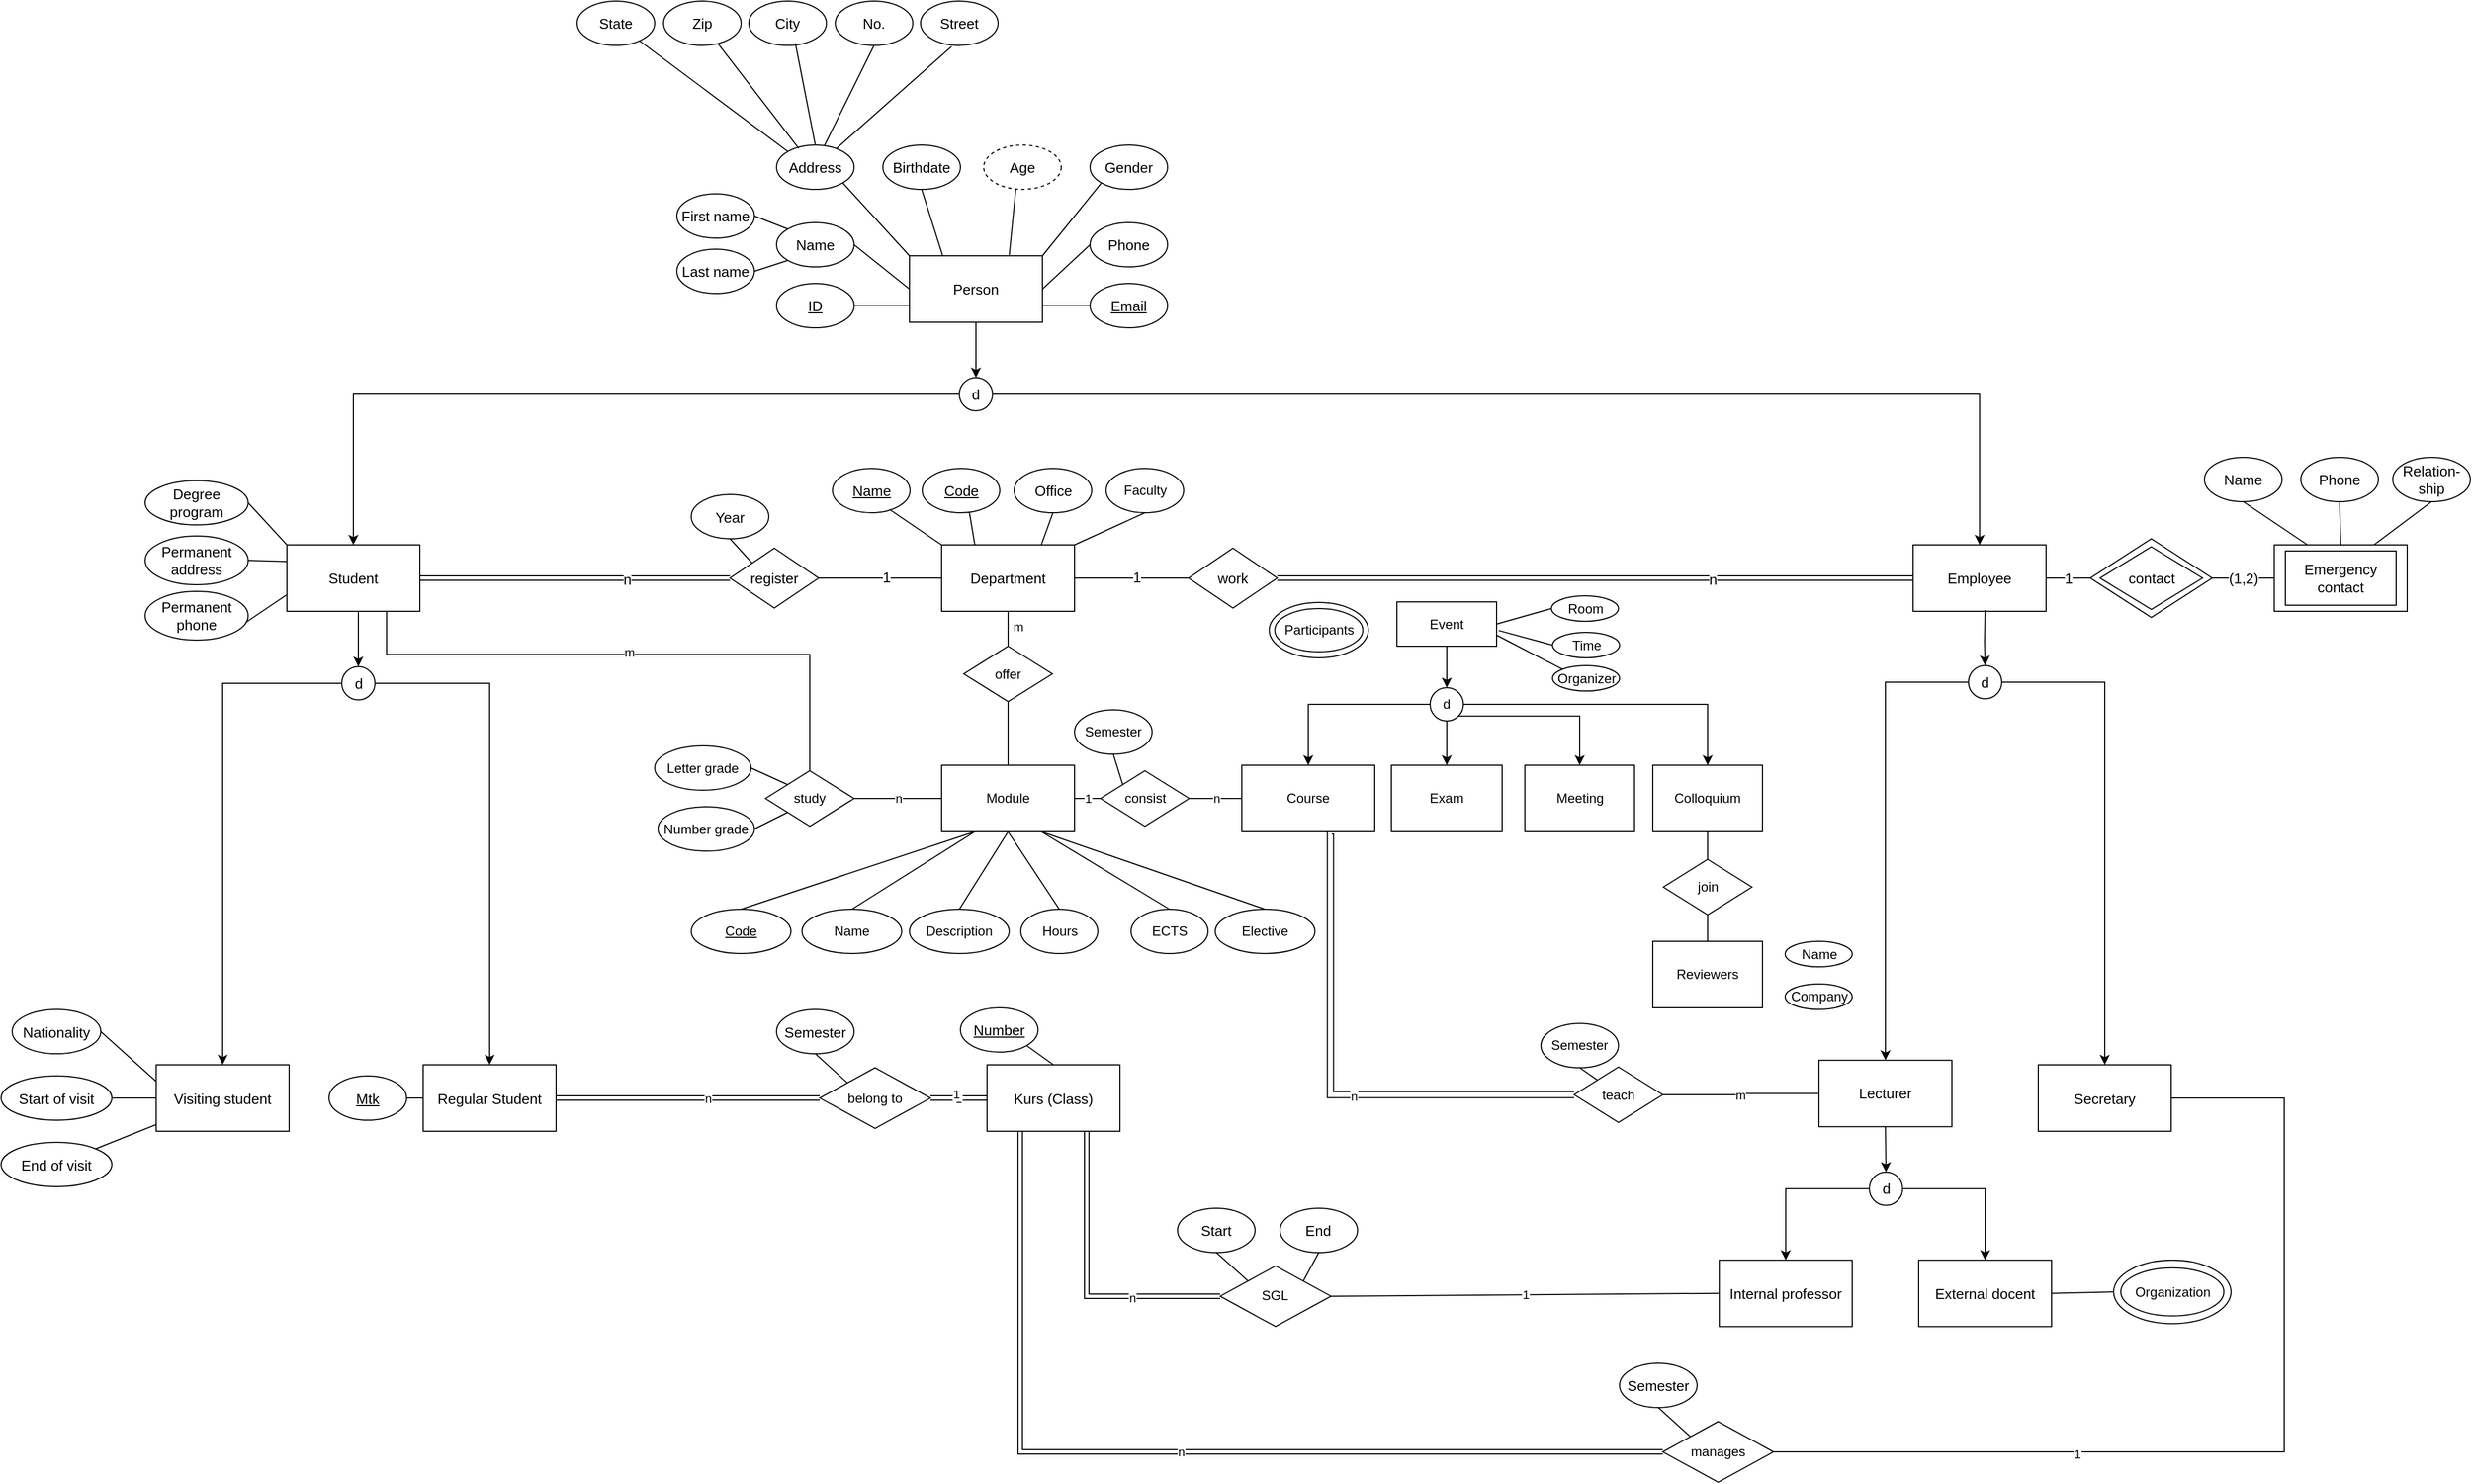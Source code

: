 <mxfile version="24.8.3">
  <diagram id="R2lEEEUBdFMjLlhIrx00" name="Page-1">
    <mxGraphModel dx="2386" dy="1918" grid="1" gridSize="10" guides="1" tooltips="1" connect="1" arrows="1" fold="1" page="1" pageScale="1" pageWidth="850" pageHeight="1100" math="0" shadow="0" extFonts="Permanent Marker^https://fonts.googleapis.com/css?family=Permanent+Marker">
      <root>
        <mxCell id="0" />
        <mxCell id="1" parent="0" />
        <mxCell id="jjBXs-sCvuQNykeA3na--121" value="n" style="edgeStyle=orthogonalEdgeStyle;shape=link;rounded=0;orthogonalLoop=1;jettySize=auto;html=1;exitX=1;exitY=0.5;exitDx=0;exitDy=0;entryX=0;entryY=0.5;entryDx=0;entryDy=0;" edge="1" parent="1" source="E9s0W05PRkl6Z1t8F-qR-1" target="jjBXs-sCvuQNykeA3na--115">
          <mxGeometry x="0.147" relative="1" as="geometry">
            <Array as="points">
              <mxPoint x="130" y="421" />
              <mxPoint x="130" y="421" />
            </Array>
            <mxPoint as="offset" />
          </mxGeometry>
        </mxCell>
        <mxCell id="E9s0W05PRkl6Z1t8F-qR-1" value="Regular Student" style="rounded=0;whiteSpace=wrap;html=1;fontSize=13;" parent="1" vertex="1">
          <mxGeometry x="-189" y="390.5" width="120" height="60" as="geometry" />
        </mxCell>
        <mxCell id="jjBXs-sCvuQNykeA3na--36" style="edgeStyle=none;rounded=0;orthogonalLoop=1;jettySize=auto;html=1;exitX=0.5;exitY=1;exitDx=0;exitDy=0;entryX=0.5;entryY=0;entryDx=0;entryDy=0;fontSize=13;" edge="1" parent="1" source="E9s0W05PRkl6Z1t8F-qR-2" target="jjBXs-sCvuQNykeA3na--35">
          <mxGeometry relative="1" as="geometry" />
        </mxCell>
        <mxCell id="E9s0W05PRkl6Z1t8F-qR-2" value="Person" style="rounded=0;whiteSpace=wrap;html=1;fontSize=13;" parent="1" vertex="1">
          <mxGeometry x="250" y="-340" width="120" height="60" as="geometry" />
        </mxCell>
        <mxCell id="E9s0W05PRkl6Z1t8F-qR-3" value="Name" style="ellipse;whiteSpace=wrap;html=1;fontSize=13;" parent="1" vertex="1">
          <mxGeometry x="130" y="-370" width="70" height="40" as="geometry" />
        </mxCell>
        <mxCell id="E9s0W05PRkl6Z1t8F-qR-4" value="&lt;u&gt;Number&lt;/u&gt;" style="ellipse;whiteSpace=wrap;html=1;fontSize=13;" parent="1" vertex="1">
          <mxGeometry x="296" y="339" width="70" height="40" as="geometry" />
        </mxCell>
        <mxCell id="E9s0W05PRkl6Z1t8F-qR-5" value="&lt;u style=&quot;font-size: 13px;&quot;&gt;Mtk&lt;/u&gt;" style="ellipse;whiteSpace=wrap;html=1;fontSize=13;" parent="1" vertex="1">
          <mxGeometry x="-274" y="400.5" width="70" height="40" as="geometry" />
        </mxCell>
        <mxCell id="E9s0W05PRkl6Z1t8F-qR-6" value="&lt;u style=&quot;font-size: 13px;&quot;&gt;ID&lt;/u&gt;" style="ellipse;whiteSpace=wrap;html=1;fontSize=13;" parent="1" vertex="1">
          <mxGeometry x="130" y="-315" width="70" height="40" as="geometry" />
        </mxCell>
        <mxCell id="E9s0W05PRkl6Z1t8F-qR-7" value="&lt;u style=&quot;font-size: 13px;&quot;&gt;Email&lt;/u&gt;" style="ellipse;whiteSpace=wrap;html=1;fontSize=13;" parent="1" vertex="1">
          <mxGeometry x="413" y="-315" width="70" height="40" as="geometry" />
        </mxCell>
        <mxCell id="E9s0W05PRkl6Z1t8F-qR-8" value="Address" style="ellipse;whiteSpace=wrap;html=1;fontSize=13;" parent="1" vertex="1">
          <mxGeometry x="130" y="-440" width="70" height="40" as="geometry" />
        </mxCell>
        <mxCell id="E9s0W05PRkl6Z1t8F-qR-9" value="Phone" style="ellipse;whiteSpace=wrap;html=1;fontSize=13;" parent="1" vertex="1">
          <mxGeometry x="413" y="-370" width="70" height="40" as="geometry" />
        </mxCell>
        <mxCell id="E9s0W05PRkl6Z1t8F-qR-10" value="Permanent address" style="ellipse;whiteSpace=wrap;html=1;fontSize=13;flipV=1;" parent="1" vertex="1">
          <mxGeometry x="-440" y="-87" width="93" height="44" as="geometry" />
        </mxCell>
        <mxCell id="E9s0W05PRkl6Z1t8F-qR-11" value="Permanent phone" style="ellipse;whiteSpace=wrap;html=1;fontSize=13;flipV=1;" parent="1" vertex="1">
          <mxGeometry x="-440" y="-37" width="93" height="44" as="geometry" />
        </mxCell>
        <mxCell id="E9s0W05PRkl6Z1t8F-qR-12" value="First name" style="ellipse;whiteSpace=wrap;html=1;fontSize=13;" parent="1" vertex="1">
          <mxGeometry x="40" y="-396" width="70" height="40" as="geometry" />
        </mxCell>
        <mxCell id="E9s0W05PRkl6Z1t8F-qR-13" value="Last name" style="ellipse;whiteSpace=wrap;html=1;fontSize=13;" parent="1" vertex="1">
          <mxGeometry x="40" y="-346" width="70" height="40" as="geometry" />
        </mxCell>
        <mxCell id="E9s0W05PRkl6Z1t8F-qR-16" value="Birthdate" style="ellipse;whiteSpace=wrap;html=1;fontSize=13;" parent="1" vertex="1">
          <mxGeometry x="226" y="-440" width="70" height="40" as="geometry" />
        </mxCell>
        <mxCell id="E9s0W05PRkl6Z1t8F-qR-17" value="Age" style="ellipse;whiteSpace=wrap;html=1;dashed=1;fontSize=13;" parent="1" vertex="1">
          <mxGeometry x="317" y="-440" width="70" height="40" as="geometry" />
        </mxCell>
        <mxCell id="E9s0W05PRkl6Z1t8F-qR-18" value="" style="endArrow=none;html=1;rounded=0;entryX=0.5;entryY=1;entryDx=0;entryDy=0;exitX=0.25;exitY=0;exitDx=0;exitDy=0;fontSize=13;" parent="1" source="E9s0W05PRkl6Z1t8F-qR-2" target="E9s0W05PRkl6Z1t8F-qR-16" edge="1">
          <mxGeometry width="50" height="50" relative="1" as="geometry">
            <mxPoint x="120" y="-310" as="sourcePoint" />
            <mxPoint x="160" y="-326" as="targetPoint" />
          </mxGeometry>
        </mxCell>
        <mxCell id="E9s0W05PRkl6Z1t8F-qR-19" value="" style="endArrow=none;html=1;rounded=0;entryX=0.414;entryY=1;entryDx=0;entryDy=0;exitX=0.75;exitY=0;exitDx=0;exitDy=0;entryPerimeter=0;fontSize=13;" parent="1" source="E9s0W05PRkl6Z1t8F-qR-2" target="E9s0W05PRkl6Z1t8F-qR-17" edge="1">
          <mxGeometry width="50" height="50" relative="1" as="geometry">
            <mxPoint x="130" y="-300" as="sourcePoint" />
            <mxPoint x="170" y="-316" as="targetPoint" />
          </mxGeometry>
        </mxCell>
        <mxCell id="E9s0W05PRkl6Z1t8F-qR-20" value="Gender" style="ellipse;whiteSpace=wrap;html=1;fontSize=13;" parent="1" vertex="1">
          <mxGeometry x="413" y="-440" width="70" height="40" as="geometry" />
        </mxCell>
        <mxCell id="E9s0W05PRkl6Z1t8F-qR-21" value="Year" style="ellipse;whiteSpace=wrap;html=1;fontSize=13;" parent="1" vertex="1">
          <mxGeometry x="53" y="-124.5" width="70" height="40" as="geometry" />
        </mxCell>
        <mxCell id="jjBXs-sCvuQNykeA3na--123" value="" style="edgeStyle=orthogonalEdgeStyle;shape=link;rounded=0;orthogonalLoop=1;jettySize=auto;html=1;" edge="1" parent="1" source="E9s0W05PRkl6Z1t8F-qR-22" target="jjBXs-sCvuQNykeA3na--115">
          <mxGeometry relative="1" as="geometry" />
        </mxCell>
        <mxCell id="jjBXs-sCvuQNykeA3na--145" style="edgeStyle=orthogonalEdgeStyle;shape=link;rounded=0;orthogonalLoop=1;jettySize=auto;html=1;exitX=0.75;exitY=1;exitDx=0;exitDy=0;entryX=0;entryY=0.5;entryDx=0;entryDy=0;" edge="1" parent="1" source="E9s0W05PRkl6Z1t8F-qR-22" target="jjBXs-sCvuQNykeA3na--144">
          <mxGeometry relative="1" as="geometry" />
        </mxCell>
        <mxCell id="jjBXs-sCvuQNykeA3na--149" value="n" style="edgeLabel;html=1;align=center;verticalAlign=middle;resizable=0;points=[];" vertex="1" connectable="0" parent="jjBXs-sCvuQNykeA3na--145">
          <mxGeometry x="0.411" y="-1" relative="1" as="geometry">
            <mxPoint as="offset" />
          </mxGeometry>
        </mxCell>
        <mxCell id="jjBXs-sCvuQNykeA3na--189" value="n" style="edgeStyle=orthogonalEdgeStyle;shape=link;rounded=0;orthogonalLoop=1;jettySize=auto;html=1;exitX=0.25;exitY=1;exitDx=0;exitDy=0;entryX=0;entryY=0.5;entryDx=0;entryDy=0;" edge="1" parent="1" source="E9s0W05PRkl6Z1t8F-qR-22" target="jjBXs-sCvuQNykeA3na--135">
          <mxGeometry relative="1" as="geometry">
            <Array as="points">
              <mxPoint x="350" y="740" />
            </Array>
          </mxGeometry>
        </mxCell>
        <mxCell id="E9s0W05PRkl6Z1t8F-qR-22" value="Kurs (Class)" style="rounded=0;whiteSpace=wrap;html=1;fontSize=13;" parent="1" vertex="1">
          <mxGeometry x="320" y="390.51" width="120" height="60" as="geometry" />
        </mxCell>
        <mxCell id="jjBXs-sCvuQNykeA3na--1" value="Department" style="rounded=0;whiteSpace=wrap;html=1;fontSize=13;" vertex="1" parent="1">
          <mxGeometry x="279" y="-79" width="120" height="60" as="geometry" />
        </mxCell>
        <mxCell id="jjBXs-sCvuQNykeA3na--4" value="" style="endArrow=none;html=1;rounded=0;entryX=1;entryY=1;entryDx=0;entryDy=0;exitX=0.5;exitY=0;exitDx=0;exitDy=0;fontSize=13;" edge="1" parent="1" source="E9s0W05PRkl6Z1t8F-qR-22" target="E9s0W05PRkl6Z1t8F-qR-4">
          <mxGeometry width="50" height="50" relative="1" as="geometry">
            <mxPoint x="-187" y="740" as="sourcePoint" />
            <mxPoint x="-137" y="690" as="targetPoint" />
          </mxGeometry>
        </mxCell>
        <mxCell id="jjBXs-sCvuQNykeA3na--188" style="edgeStyle=orthogonalEdgeStyle;rounded=0;orthogonalLoop=1;jettySize=auto;html=1;exitX=1;exitY=0.5;exitDx=0;exitDy=0;entryX=1;entryY=0.5;entryDx=0;entryDy=0;endArrow=none;endFill=0;" edge="1" parent="1" source="jjBXs-sCvuQNykeA3na--5" target="jjBXs-sCvuQNykeA3na--135">
          <mxGeometry relative="1" as="geometry">
            <Array as="points">
              <mxPoint x="1491" y="421" />
              <mxPoint x="1491" y="740" />
            </Array>
          </mxGeometry>
        </mxCell>
        <mxCell id="jjBXs-sCvuQNykeA3na--190" value="1" style="edgeLabel;html=1;align=center;verticalAlign=middle;resizable=0;points=[];" vertex="1" connectable="0" parent="jjBXs-sCvuQNykeA3na--188">
          <mxGeometry x="0.379" y="2" relative="1" as="geometry">
            <mxPoint as="offset" />
          </mxGeometry>
        </mxCell>
        <mxCell id="jjBXs-sCvuQNykeA3na--5" value="Secretary" style="rounded=0;whiteSpace=wrap;html=1;fontSize=13;" vertex="1" parent="1">
          <mxGeometry x="1269" y="390.51" width="120" height="60" as="geometry" />
        </mxCell>
        <mxCell id="jjBXs-sCvuQNykeA3na--11" value="" style="endArrow=none;html=1;rounded=0;exitX=1;exitY=1;exitDx=0;exitDy=0;fontSize=13;" edge="1" parent="1" source="E9s0W05PRkl6Z1t8F-qR-8">
          <mxGeometry width="50" height="50" relative="1" as="geometry">
            <mxPoint x="240" y="-370" as="sourcePoint" />
            <mxPoint x="250" y="-340" as="targetPoint" />
          </mxGeometry>
        </mxCell>
        <mxCell id="jjBXs-sCvuQNykeA3na--13" value="" style="endArrow=none;html=1;rounded=0;exitX=1;exitY=0.5;exitDx=0;exitDy=0;entryX=0;entryY=0.5;entryDx=0;entryDy=0;fontSize=13;" edge="1" parent="1" source="E9s0W05PRkl6Z1t8F-qR-5" target="E9s0W05PRkl6Z1t8F-qR-1">
          <mxGeometry width="50" height="50" relative="1" as="geometry">
            <mxPoint x="-346" y="400" as="sourcePoint" />
            <mxPoint x="-296" y="350" as="targetPoint" />
          </mxGeometry>
        </mxCell>
        <mxCell id="jjBXs-sCvuQNykeA3na--14" value="" style="endArrow=none;html=1;rounded=0;exitX=1;exitY=0.5;exitDx=0;exitDy=0;entryX=0;entryY=0.25;entryDx=0;entryDy=0;fontSize=13;" edge="1" parent="1" source="E9s0W05PRkl6Z1t8F-qR-10" target="jjBXs-sCvuQNykeA3na--43">
          <mxGeometry width="50" height="50" relative="1" as="geometry">
            <mxPoint x="-514" y="-116.5" as="sourcePoint" />
            <mxPoint x="-287" y="-76.5" as="targetPoint" />
          </mxGeometry>
        </mxCell>
        <mxCell id="jjBXs-sCvuQNykeA3na--16" value="Street" style="ellipse;whiteSpace=wrap;html=1;fontSize=13;" vertex="1" parent="1">
          <mxGeometry x="260" y="-570" width="70" height="40" as="geometry" />
        </mxCell>
        <mxCell id="jjBXs-sCvuQNykeA3na--17" value="No." style="ellipse;whiteSpace=wrap;html=1;fontSize=13;" vertex="1" parent="1">
          <mxGeometry x="183" y="-570" width="70" height="40" as="geometry" />
        </mxCell>
        <mxCell id="jjBXs-sCvuQNykeA3na--18" value="City" style="ellipse;whiteSpace=wrap;html=1;fontSize=13;" vertex="1" parent="1">
          <mxGeometry x="105" y="-570" width="70" height="40" as="geometry" />
        </mxCell>
        <mxCell id="jjBXs-sCvuQNykeA3na--19" value="Zip" style="ellipse;whiteSpace=wrap;html=1;fontSize=13;" vertex="1" parent="1">
          <mxGeometry x="28" y="-570" width="70" height="40" as="geometry" />
        </mxCell>
        <mxCell id="jjBXs-sCvuQNykeA3na--20" value="State" style="ellipse;whiteSpace=wrap;html=1;fontSize=13;" vertex="1" parent="1">
          <mxGeometry x="-50" y="-570" width="70" height="40" as="geometry" />
        </mxCell>
        <mxCell id="jjBXs-sCvuQNykeA3na--21" value="" style="endArrow=none;html=1;rounded=0;entryX=0.4;entryY=1.025;entryDx=0;entryDy=0;entryPerimeter=0;fontSize=13;" edge="1" parent="1" source="E9s0W05PRkl6Z1t8F-qR-8" target="jjBXs-sCvuQNykeA3na--16">
          <mxGeometry width="50" height="50" relative="1" as="geometry">
            <mxPoint x="250" y="-30" as="sourcePoint" />
            <mxPoint x="300" y="-80" as="targetPoint" />
          </mxGeometry>
        </mxCell>
        <mxCell id="jjBXs-sCvuQNykeA3na--22" value="" style="endArrow=none;html=1;rounded=0;entryX=0.5;entryY=1;entryDx=0;entryDy=0;exitX=0.614;exitY=0.025;exitDx=0;exitDy=0;exitPerimeter=0;fontSize=13;" edge="1" parent="1" source="E9s0W05PRkl6Z1t8F-qR-8" target="jjBXs-sCvuQNykeA3na--17">
          <mxGeometry width="50" height="50" relative="1" as="geometry">
            <mxPoint x="150" y="-240" as="sourcePoint" />
            <mxPoint x="120" y="-240" as="targetPoint" />
          </mxGeometry>
        </mxCell>
        <mxCell id="jjBXs-sCvuQNykeA3na--23" value="" style="endArrow=none;html=1;rounded=0;exitX=0.6;exitY=0.95;exitDx=0;exitDy=0;entryX=0.5;entryY=0;entryDx=0;entryDy=0;exitPerimeter=0;fontSize=13;" edge="1" parent="1" source="jjBXs-sCvuQNykeA3na--18" target="E9s0W05PRkl6Z1t8F-qR-8">
          <mxGeometry width="50" height="50" relative="1" as="geometry">
            <mxPoint x="250" y="-30" as="sourcePoint" />
            <mxPoint x="300" y="-80" as="targetPoint" />
          </mxGeometry>
        </mxCell>
        <mxCell id="jjBXs-sCvuQNykeA3na--24" value="" style="endArrow=none;html=1;rounded=0;entryX=0.286;entryY=0.075;entryDx=0;entryDy=0;entryPerimeter=0;fontSize=13;" edge="1" parent="1" source="jjBXs-sCvuQNykeA3na--19" target="E9s0W05PRkl6Z1t8F-qR-8">
          <mxGeometry width="50" height="50" relative="1" as="geometry">
            <mxPoint x="250" y="-30" as="sourcePoint" />
            <mxPoint x="300" y="-80" as="targetPoint" />
          </mxGeometry>
        </mxCell>
        <mxCell id="jjBXs-sCvuQNykeA3na--25" value="" style="endArrow=none;html=1;rounded=0;entryX=0;entryY=0;entryDx=0;entryDy=0;fontSize=13;" edge="1" parent="1" source="jjBXs-sCvuQNykeA3na--20" target="E9s0W05PRkl6Z1t8F-qR-8">
          <mxGeometry width="50" height="50" relative="1" as="geometry">
            <mxPoint x="250" y="-30" as="sourcePoint" />
            <mxPoint x="300" y="-80" as="targetPoint" />
          </mxGeometry>
        </mxCell>
        <mxCell id="jjBXs-sCvuQNykeA3na--27" value="" style="endArrow=none;html=1;rounded=0;entryX=0;entryY=1;entryDx=0;entryDy=0;exitX=1;exitY=0;exitDx=0;exitDy=0;fontSize=13;" edge="1" parent="1" source="E9s0W05PRkl6Z1t8F-qR-2" target="E9s0W05PRkl6Z1t8F-qR-20">
          <mxGeometry width="50" height="50" relative="1" as="geometry">
            <mxPoint x="250" y="-230" as="sourcePoint" />
            <mxPoint x="300" y="-280" as="targetPoint" />
          </mxGeometry>
        </mxCell>
        <mxCell id="jjBXs-sCvuQNykeA3na--30" value="Visiting student" style="rounded=0;whiteSpace=wrap;html=1;fontSize=13;" vertex="1" parent="1">
          <mxGeometry x="-430" y="390.5" width="120" height="60" as="geometry" />
        </mxCell>
        <mxCell id="jjBXs-sCvuQNykeA3na--31" value="Nationality" style="ellipse;whiteSpace=wrap;html=1;fontSize=13;flipV=1;" vertex="1" parent="1">
          <mxGeometry x="-560" y="340.5" width="80" height="40" as="geometry" />
        </mxCell>
        <mxCell id="jjBXs-sCvuQNykeA3na--32" value="Start of visit" style="ellipse;whiteSpace=wrap;html=1;fontSize=13;flipV=1;" vertex="1" parent="1">
          <mxGeometry x="-570" y="400.5" width="100" height="40" as="geometry" />
        </mxCell>
        <mxCell id="jjBXs-sCvuQNykeA3na--33" value="End of visit" style="ellipse;whiteSpace=wrap;html=1;fontSize=13;flipV=1;" vertex="1" parent="1">
          <mxGeometry x="-570" y="460.5" width="100" height="40" as="geometry" />
        </mxCell>
        <mxCell id="jjBXs-sCvuQNykeA3na--34" style="edgeStyle=none;rounded=0;orthogonalLoop=1;jettySize=auto;html=1;exitX=1;exitY=0;exitDx=0;exitDy=0;fontSize=13;" edge="1" parent="1">
          <mxGeometry relative="1" as="geometry">
            <mxPoint x="472.749" y="-394.142" as="sourcePoint" />
            <mxPoint x="472.492" y="-394.287" as="targetPoint" />
          </mxGeometry>
        </mxCell>
        <mxCell id="jjBXs-sCvuQNykeA3na--52" style="edgeStyle=orthogonalEdgeStyle;rounded=0;orthogonalLoop=1;jettySize=auto;html=1;exitX=0;exitY=0.5;exitDx=0;exitDy=0;entryX=0.5;entryY=0;entryDx=0;entryDy=0;fontSize=13;" edge="1" parent="1" source="jjBXs-sCvuQNykeA3na--35" target="jjBXs-sCvuQNykeA3na--43">
          <mxGeometry relative="1" as="geometry" />
        </mxCell>
        <mxCell id="jjBXs-sCvuQNykeA3na--53" style="edgeStyle=orthogonalEdgeStyle;rounded=0;orthogonalLoop=1;jettySize=auto;html=1;exitX=1;exitY=0.5;exitDx=0;exitDy=0;entryX=0.5;entryY=0;entryDx=0;entryDy=0;fontSize=13;" edge="1" parent="1" source="jjBXs-sCvuQNykeA3na--35" target="jjBXs-sCvuQNykeA3na--44">
          <mxGeometry relative="1" as="geometry" />
        </mxCell>
        <mxCell id="jjBXs-sCvuQNykeA3na--35" value="d" style="ellipse;whiteSpace=wrap;html=1;aspect=fixed;fontSize=13;" vertex="1" parent="1">
          <mxGeometry x="295" y="-230" width="30" height="30" as="geometry" />
        </mxCell>
        <mxCell id="jjBXs-sCvuQNykeA3na--38" value="" style="endArrow=none;html=1;rounded=0;entryX=1;entryY=0.5;entryDx=0;entryDy=0;exitX=0;exitY=0.25;exitDx=0;exitDy=0;fontSize=13;" edge="1" parent="1" source="jjBXs-sCvuQNykeA3na--30" target="jjBXs-sCvuQNykeA3na--31">
          <mxGeometry width="50" height="50" relative="1" as="geometry">
            <mxPoint x="-420" y="410" as="sourcePoint" />
            <mxPoint x="-50" y="520" as="targetPoint" />
          </mxGeometry>
        </mxCell>
        <mxCell id="jjBXs-sCvuQNykeA3na--40" value="" style="endArrow=none;html=1;rounded=0;fontSize=13;" edge="1" parent="1" source="jjBXs-sCvuQNykeA3na--33" target="jjBXs-sCvuQNykeA3na--30">
          <mxGeometry width="50" height="50" relative="1" as="geometry">
            <mxPoint x="-100" y="570" as="sourcePoint" />
            <mxPoint x="-50" y="520" as="targetPoint" />
          </mxGeometry>
        </mxCell>
        <mxCell id="jjBXs-sCvuQNykeA3na--41" value="Lecturer" style="rounded=0;whiteSpace=wrap;html=1;fontSize=13;" vertex="1" parent="1">
          <mxGeometry x="1071" y="386.38" width="120" height="60" as="geometry" />
        </mxCell>
        <mxCell id="jjBXs-sCvuQNykeA3na--43" value="Student" style="rounded=0;whiteSpace=wrap;html=1;fontSize=13;" vertex="1" parent="1">
          <mxGeometry x="-312" y="-79" width="120" height="60" as="geometry" />
        </mxCell>
        <mxCell id="jjBXs-sCvuQNykeA3na--44" value="Employee" style="rounded=0;whiteSpace=wrap;html=1;fontSize=13;" vertex="1" parent="1">
          <mxGeometry x="1156" y="-79" width="120" height="60" as="geometry" />
        </mxCell>
        <mxCell id="jjBXs-sCvuQNykeA3na--49" value="" style="endArrow=none;html=1;rounded=0;entryX=0;entryY=0;entryDx=0;entryDy=0;exitX=1;exitY=0.5;exitDx=0;exitDy=0;fontSize=13;" edge="1" parent="1" source="E9s0W05PRkl6Z1t8F-qR-12" target="E9s0W05PRkl6Z1t8F-qR-3">
          <mxGeometry width="50" height="50" relative="1" as="geometry">
            <mxPoint x="230" y="-130" as="sourcePoint" />
            <mxPoint x="280" y="-180" as="targetPoint" />
          </mxGeometry>
        </mxCell>
        <mxCell id="jjBXs-sCvuQNykeA3na--50" value="" style="endArrow=none;html=1;rounded=0;entryX=0;entryY=1;entryDx=0;entryDy=0;exitX=1;exitY=0.5;exitDx=0;exitDy=0;fontSize=13;" edge="1" parent="1" source="E9s0W05PRkl6Z1t8F-qR-13" target="E9s0W05PRkl6Z1t8F-qR-3">
          <mxGeometry width="50" height="50" relative="1" as="geometry">
            <mxPoint x="230" y="-130" as="sourcePoint" />
            <mxPoint x="280" y="-180" as="targetPoint" />
          </mxGeometry>
        </mxCell>
        <mxCell id="jjBXs-sCvuQNykeA3na--51" value="" style="endArrow=none;html=1;rounded=0;entryX=0;entryY=0.75;entryDx=0;entryDy=0;exitX=1;exitY=0.5;exitDx=0;exitDy=0;fontSize=13;" edge="1" parent="1" source="E9s0W05PRkl6Z1t8F-qR-6" target="E9s0W05PRkl6Z1t8F-qR-2">
          <mxGeometry width="50" height="50" relative="1" as="geometry">
            <mxPoint x="230" y="-130" as="sourcePoint" />
            <mxPoint x="280" y="-180" as="targetPoint" />
          </mxGeometry>
        </mxCell>
        <mxCell id="jjBXs-sCvuQNykeA3na--56" value="" style="group;fontSize=13;" vertex="1" connectable="0" parent="1">
          <mxGeometry x="1482" y="-79" width="120" height="60" as="geometry" />
        </mxCell>
        <mxCell id="jjBXs-sCvuQNykeA3na--55" value="" style="rounded=0;whiteSpace=wrap;html=1;fontSize=13;" vertex="1" parent="jjBXs-sCvuQNykeA3na--56">
          <mxGeometry width="120" height="60" as="geometry" />
        </mxCell>
        <mxCell id="jjBXs-sCvuQNykeA3na--54" value="Emergency contact" style="rounded=0;whiteSpace=wrap;html=1;shadow=0;perimeterSpacing=15;strokeWidth=1;fontSize=13;" vertex="1" parent="jjBXs-sCvuQNykeA3na--56">
          <mxGeometry x="10" y="5.5" width="100" height="49" as="geometry" />
        </mxCell>
        <mxCell id="jjBXs-sCvuQNykeA3na--60" value="" style="group;fontSize=13;" vertex="1" connectable="0" parent="1">
          <mxGeometry x="1316" y="-84.5" width="110" height="71" as="geometry" />
        </mxCell>
        <mxCell id="jjBXs-sCvuQNykeA3na--57" value="" style="rhombus;whiteSpace=wrap;html=1;fontSize=13;" vertex="1" parent="jjBXs-sCvuQNykeA3na--60">
          <mxGeometry width="110" height="71" as="geometry" />
        </mxCell>
        <mxCell id="jjBXs-sCvuQNykeA3na--58" value="contact" style="rhombus;whiteSpace=wrap;html=1;fontSize=13;" vertex="1" parent="jjBXs-sCvuQNykeA3na--60">
          <mxGeometry x="8.75" y="7.25" width="92.5" height="56.5" as="geometry" />
        </mxCell>
        <mxCell id="jjBXs-sCvuQNykeA3na--61" value="1" style="endArrow=none;html=1;rounded=0;entryX=1;entryY=0.5;entryDx=0;entryDy=0;exitX=0;exitY=0.5;exitDx=0;exitDy=0;fontSize=13;" edge="1" parent="1" source="jjBXs-sCvuQNykeA3na--57" target="jjBXs-sCvuQNykeA3na--44">
          <mxGeometry width="50" height="50" relative="1" as="geometry">
            <mxPoint x="986" y="202" as="sourcePoint" />
            <mxPoint x="1036" y="152" as="targetPoint" />
            <Array as="points" />
          </mxGeometry>
        </mxCell>
        <mxCell id="jjBXs-sCvuQNykeA3na--63" value="(1,2)" style="endArrow=none;html=1;rounded=0;entryX=0;entryY=0.5;entryDx=0;entryDy=0;fontSize=13;exitX=1;exitY=0.5;exitDx=0;exitDy=0;" edge="1" parent="1" source="jjBXs-sCvuQNykeA3na--57" target="jjBXs-sCvuQNykeA3na--55">
          <mxGeometry width="50" height="50" relative="1" as="geometry">
            <mxPoint x="1446" y="-48" as="sourcePoint" />
            <mxPoint x="1052" y="152" as="targetPoint" />
            <Array as="points" />
            <mxPoint as="offset" />
          </mxGeometry>
        </mxCell>
        <mxCell id="jjBXs-sCvuQNykeA3na--64" value="" style="endArrow=none;html=1;rounded=0;entryX=0;entryY=0.5;entryDx=0;entryDy=0;exitX=1;exitY=0.75;exitDx=0;exitDy=0;fontSize=13;" edge="1" parent="1" source="E9s0W05PRkl6Z1t8F-qR-2" target="E9s0W05PRkl6Z1t8F-qR-7">
          <mxGeometry width="50" height="50" relative="1" as="geometry">
            <mxPoint x="340" y="-60" as="sourcePoint" />
            <mxPoint x="390" y="-110" as="targetPoint" />
          </mxGeometry>
        </mxCell>
        <mxCell id="jjBXs-sCvuQNykeA3na--66" value="" style="endArrow=none;html=1;rounded=0;entryX=0;entryY=0.5;entryDx=0;entryDy=0;exitX=1;exitY=0.5;exitDx=0;exitDy=0;fontSize=13;" edge="1" parent="1" source="E9s0W05PRkl6Z1t8F-qR-2" target="E9s0W05PRkl6Z1t8F-qR-9">
          <mxGeometry width="50" height="50" relative="1" as="geometry">
            <mxPoint x="340" y="-60" as="sourcePoint" />
            <mxPoint x="390" y="-110" as="targetPoint" />
          </mxGeometry>
        </mxCell>
        <mxCell id="jjBXs-sCvuQNykeA3na--67" value="" style="endArrow=none;html=1;rounded=0;entryX=1;entryY=0.5;entryDx=0;entryDy=0;exitX=0;exitY=0.5;exitDx=0;exitDy=0;fontSize=13;" edge="1" parent="1" source="E9s0W05PRkl6Z1t8F-qR-2" target="E9s0W05PRkl6Z1t8F-qR-3">
          <mxGeometry width="50" height="50" relative="1" as="geometry">
            <mxPoint x="340" y="-60" as="sourcePoint" />
            <mxPoint x="390" y="-110" as="targetPoint" />
          </mxGeometry>
        </mxCell>
        <mxCell id="jjBXs-sCvuQNykeA3na--68" value="Name" style="ellipse;whiteSpace=wrap;html=1;fontSize=13;" vertex="1" parent="1">
          <mxGeometry x="1419" y="-158" width="70" height="40" as="geometry" />
        </mxCell>
        <mxCell id="jjBXs-sCvuQNykeA3na--69" value="Phone" style="ellipse;whiteSpace=wrap;html=1;fontSize=13;" vertex="1" parent="1">
          <mxGeometry x="1506" y="-158" width="70" height="40" as="geometry" />
        </mxCell>
        <mxCell id="jjBXs-sCvuQNykeA3na--70" value="Relation-ship" style="ellipse;whiteSpace=wrap;html=1;fontSize=13;" vertex="1" parent="1">
          <mxGeometry x="1589" y="-158" width="70" height="40" as="geometry" />
        </mxCell>
        <mxCell id="jjBXs-sCvuQNykeA3na--71" value="" style="endArrow=none;html=1;rounded=0;entryX=0.5;entryY=1;entryDx=0;entryDy=0;exitX=0.25;exitY=0;exitDx=0;exitDy=0;fontSize=13;" edge="1" parent="1" source="jjBXs-sCvuQNykeA3na--55" target="jjBXs-sCvuQNykeA3na--68">
          <mxGeometry width="50" height="50" relative="1" as="geometry">
            <mxPoint x="1142" y="52" as="sourcePoint" />
            <mxPoint x="1192" y="2" as="targetPoint" />
          </mxGeometry>
        </mxCell>
        <mxCell id="jjBXs-sCvuQNykeA3na--72" value="" style="endArrow=none;html=1;rounded=0;entryX=0.5;entryY=1;entryDx=0;entryDy=0;exitX=0.5;exitY=0;exitDx=0;exitDy=0;fontSize=13;" edge="1" parent="1" source="jjBXs-sCvuQNykeA3na--55" target="jjBXs-sCvuQNykeA3na--69">
          <mxGeometry width="50" height="50" relative="1" as="geometry">
            <mxPoint x="1142" y="52" as="sourcePoint" />
            <mxPoint x="1192" y="2" as="targetPoint" />
          </mxGeometry>
        </mxCell>
        <mxCell id="jjBXs-sCvuQNykeA3na--73" value="" style="endArrow=none;html=1;rounded=0;entryX=0.5;entryY=1;entryDx=0;entryDy=0;exitX=0.75;exitY=0;exitDx=0;exitDy=0;fontSize=13;" edge="1" parent="1" source="jjBXs-sCvuQNykeA3na--55" target="jjBXs-sCvuQNykeA3na--70">
          <mxGeometry width="50" height="50" relative="1" as="geometry">
            <mxPoint x="1142" y="52" as="sourcePoint" />
            <mxPoint x="1192" y="2" as="targetPoint" />
          </mxGeometry>
        </mxCell>
        <mxCell id="jjBXs-sCvuQNykeA3na--74" style="edgeStyle=none;rounded=0;orthogonalLoop=1;jettySize=auto;html=1;exitX=0.5;exitY=1;exitDx=0;exitDy=0;entryX=0.5;entryY=0;entryDx=0;entryDy=0;fontSize=13;" edge="1" parent="1" target="jjBXs-sCvuQNykeA3na--77">
          <mxGeometry relative="1" as="geometry">
            <mxPoint x="-247.5" y="-19" as="sourcePoint" />
          </mxGeometry>
        </mxCell>
        <mxCell id="jjBXs-sCvuQNykeA3na--75" style="edgeStyle=orthogonalEdgeStyle;rounded=0;orthogonalLoop=1;jettySize=auto;html=1;exitX=0;exitY=0.5;exitDx=0;exitDy=0;entryX=0.5;entryY=0;entryDx=0;entryDy=0;fontSize=13;" edge="1" parent="1" source="jjBXs-sCvuQNykeA3na--77" target="jjBXs-sCvuQNykeA3na--30">
          <mxGeometry relative="1" as="geometry">
            <mxPoint x="-507.5" y="388" as="targetPoint" />
          </mxGeometry>
        </mxCell>
        <mxCell id="jjBXs-sCvuQNykeA3na--78" style="edgeStyle=orthogonalEdgeStyle;rounded=0;orthogonalLoop=1;jettySize=auto;html=1;exitX=1;exitY=0.5;exitDx=0;exitDy=0;entryX=0.5;entryY=0;entryDx=0;entryDy=0;fontSize=13;" edge="1" parent="1" source="jjBXs-sCvuQNykeA3na--77" target="E9s0W05PRkl6Z1t8F-qR-1">
          <mxGeometry relative="1" as="geometry" />
        </mxCell>
        <mxCell id="jjBXs-sCvuQNykeA3na--77" value="d" style="ellipse;whiteSpace=wrap;html=1;aspect=fixed;fontSize=13;" vertex="1" parent="1">
          <mxGeometry x="-262.5" y="31" width="30" height="30" as="geometry" />
        </mxCell>
        <mxCell id="jjBXs-sCvuQNykeA3na--79" value="Degree program" style="ellipse;whiteSpace=wrap;html=1;fontSize=13;flipV=1;" vertex="1" parent="1">
          <mxGeometry x="-440" y="-137" width="93" height="40" as="geometry" />
        </mxCell>
        <mxCell id="jjBXs-sCvuQNykeA3na--80" value="" style="endArrow=none;html=1;rounded=0;entryX=1;entryY=0.5;entryDx=0;entryDy=0;exitX=0;exitY=0;exitDx=0;exitDy=0;fontSize=13;" edge="1" parent="1" source="jjBXs-sCvuQNykeA3na--43" target="jjBXs-sCvuQNykeA3na--79">
          <mxGeometry width="50" height="50" relative="1" as="geometry">
            <mxPoint x="38" y="-18" as="sourcePoint" />
            <mxPoint x="88" y="-68" as="targetPoint" />
          </mxGeometry>
        </mxCell>
        <mxCell id="jjBXs-sCvuQNykeA3na--81" value="register" style="rhombus;whiteSpace=wrap;html=1;fontSize=13;" vertex="1" parent="1">
          <mxGeometry x="88" y="-76" width="80" height="54" as="geometry" />
        </mxCell>
        <mxCell id="jjBXs-sCvuQNykeA3na--82" value="" style="endArrow=none;html=1;rounded=0;exitX=1;exitY=0.5;exitDx=0;exitDy=0;entryX=0;entryY=0.5;entryDx=0;entryDy=0;fontSize=13;shape=link;" edge="1" parent="1" source="jjBXs-sCvuQNykeA3na--43" target="jjBXs-sCvuQNykeA3na--81">
          <mxGeometry width="50" height="50" relative="1" as="geometry">
            <mxPoint x="210" y="-18" as="sourcePoint" />
            <mxPoint x="-82" y="-49.0" as="targetPoint" />
          </mxGeometry>
        </mxCell>
        <mxCell id="jjBXs-sCvuQNykeA3na--84" value="n" style="edgeLabel;html=1;align=center;verticalAlign=middle;resizable=0;points=[];fontSize=13;" vertex="1" connectable="0" parent="jjBXs-sCvuQNykeA3na--82">
          <mxGeometry x="0.4" y="-1" relative="1" as="geometry">
            <mxPoint x="-9" as="offset" />
          </mxGeometry>
        </mxCell>
        <mxCell id="jjBXs-sCvuQNykeA3na--86" value="" style="endArrow=none;html=1;rounded=0;exitX=0.978;exitY=0.364;exitDx=0;exitDy=0;exitPerimeter=0;entryX=0;entryY=0.75;entryDx=0;entryDy=0;" edge="1" parent="1" source="E9s0W05PRkl6Z1t8F-qR-11" target="jjBXs-sCvuQNykeA3na--43">
          <mxGeometry width="50" height="50" relative="1" as="geometry">
            <mxPoint y="-178" as="sourcePoint" />
            <mxPoint x="50" y="-228" as="targetPoint" />
          </mxGeometry>
        </mxCell>
        <mxCell id="jjBXs-sCvuQNykeA3na--87" value="" style="endArrow=none;html=1;rounded=0;exitX=0.5;exitY=1;exitDx=0;exitDy=0;entryX=0;entryY=0;entryDx=0;entryDy=0;" edge="1" parent="1" source="E9s0W05PRkl6Z1t8F-qR-21" target="jjBXs-sCvuQNykeA3na--81">
          <mxGeometry relative="1" as="geometry">
            <mxPoint x="130" y="102" as="sourcePoint" />
            <mxPoint x="290" y="102" as="targetPoint" />
          </mxGeometry>
        </mxCell>
        <mxCell id="jjBXs-sCvuQNykeA3na--88" value="work" style="rhombus;whiteSpace=wrap;html=1;fontSize=13;" vertex="1" parent="1">
          <mxGeometry x="502" y="-76" width="80" height="54" as="geometry" />
        </mxCell>
        <mxCell id="jjBXs-sCvuQNykeA3na--90" value="" style="endArrow=none;html=1;rounded=0;exitX=1;exitY=0.5;exitDx=0;exitDy=0;entryX=0;entryY=0.5;entryDx=0;entryDy=0;fontSize=13;shape=link;" edge="1" parent="1" source="jjBXs-sCvuQNykeA3na--88" target="jjBXs-sCvuQNykeA3na--44">
          <mxGeometry width="50" height="50" relative="1" as="geometry">
            <mxPoint x="-12" y="-39" as="sourcePoint" />
            <mxPoint x="58" y="-39" as="targetPoint" />
          </mxGeometry>
        </mxCell>
        <mxCell id="jjBXs-sCvuQNykeA3na--91" value="n" style="edgeLabel;html=1;align=center;verticalAlign=middle;resizable=0;points=[];fontSize=13;" vertex="1" connectable="0" parent="jjBXs-sCvuQNykeA3na--90">
          <mxGeometry x="0.4" y="-1" relative="1" as="geometry">
            <mxPoint x="-9" as="offset" />
          </mxGeometry>
        </mxCell>
        <mxCell id="jjBXs-sCvuQNykeA3na--92" value="" style="endArrow=none;html=1;rounded=0;exitX=1;exitY=0.5;exitDx=0;exitDy=0;" edge="1" parent="1" source="jjBXs-sCvuQNykeA3na--81" target="jjBXs-sCvuQNykeA3na--1">
          <mxGeometry width="50" height="50" relative="1" as="geometry">
            <mxPoint x="300" y="42" as="sourcePoint" />
            <mxPoint x="350" y="-8" as="targetPoint" />
          </mxGeometry>
        </mxCell>
        <mxCell id="jjBXs-sCvuQNykeA3na--93" value="1" style="edgeLabel;html=1;align=center;verticalAlign=middle;resizable=0;points=[];fontSize=13;" vertex="1" connectable="0" parent="jjBXs-sCvuQNykeA3na--92">
          <mxGeometry x="0.306" y="1" relative="1" as="geometry">
            <mxPoint x="-12" as="offset" />
          </mxGeometry>
        </mxCell>
        <mxCell id="jjBXs-sCvuQNykeA3na--94" value="" style="endArrow=none;html=1;rounded=0;exitX=1;exitY=0.5;exitDx=0;exitDy=0;" edge="1" parent="1" source="jjBXs-sCvuQNykeA3na--1" target="jjBXs-sCvuQNykeA3na--88">
          <mxGeometry width="50" height="50" relative="1" as="geometry">
            <mxPoint x="138" y="-39" as="sourcePoint" />
            <mxPoint x="210" y="-39" as="targetPoint" />
          </mxGeometry>
        </mxCell>
        <mxCell id="jjBXs-sCvuQNykeA3na--95" value="1" style="edgeLabel;html=1;align=center;verticalAlign=middle;resizable=0;points=[];fontSize=13;" vertex="1" connectable="0" parent="jjBXs-sCvuQNykeA3na--94">
          <mxGeometry x="0.306" y="1" relative="1" as="geometry">
            <mxPoint x="-12" as="offset" />
          </mxGeometry>
        </mxCell>
        <mxCell id="jjBXs-sCvuQNykeA3na--99" value="" style="endArrow=none;html=1;rounded=0;entryX=0;entryY=0.5;entryDx=0;entryDy=0;exitX=1;exitY=0.5;exitDx=0;exitDy=0;" edge="1" parent="1" source="jjBXs-sCvuQNykeA3na--32" target="jjBXs-sCvuQNykeA3na--30">
          <mxGeometry width="50" height="50" relative="1" as="geometry">
            <mxPoint x="-520" y="500" as="sourcePoint" />
            <mxPoint x="-470" y="450" as="targetPoint" />
          </mxGeometry>
        </mxCell>
        <mxCell id="jjBXs-sCvuQNykeA3na--100" style="edgeStyle=none;rounded=0;orthogonalLoop=1;jettySize=auto;html=1;exitX=0.5;exitY=1;exitDx=0;exitDy=0;entryX=0.5;entryY=0;entryDx=0;entryDy=0;fontSize=13;" edge="1" parent="1" target="jjBXs-sCvuQNykeA3na--103">
          <mxGeometry relative="1" as="geometry">
            <mxPoint x="1221" y="-20" as="sourcePoint" />
            <Array as="points">
              <mxPoint x="1220.5" y="9" />
            </Array>
          </mxGeometry>
        </mxCell>
        <mxCell id="jjBXs-sCvuQNykeA3na--184" style="edgeStyle=orthogonalEdgeStyle;rounded=0;orthogonalLoop=1;jettySize=auto;html=1;exitX=1;exitY=0.5;exitDx=0;exitDy=0;entryX=0.5;entryY=0;entryDx=0;entryDy=0;" edge="1" parent="1" source="jjBXs-sCvuQNykeA3na--103" target="jjBXs-sCvuQNykeA3na--5">
          <mxGeometry relative="1" as="geometry" />
        </mxCell>
        <mxCell id="jjBXs-sCvuQNykeA3na--185" style="edgeStyle=orthogonalEdgeStyle;rounded=0;orthogonalLoop=1;jettySize=auto;html=1;exitX=0;exitY=0.5;exitDx=0;exitDy=0;entryX=0.5;entryY=0;entryDx=0;entryDy=0;" edge="1" parent="1" source="jjBXs-sCvuQNykeA3na--103" target="jjBXs-sCvuQNykeA3na--41">
          <mxGeometry relative="1" as="geometry" />
        </mxCell>
        <mxCell id="jjBXs-sCvuQNykeA3na--103" value="d" style="ellipse;whiteSpace=wrap;html=1;aspect=fixed;fontSize=13;" vertex="1" parent="1">
          <mxGeometry x="1206" y="30" width="30" height="30" as="geometry" />
        </mxCell>
        <mxCell id="jjBXs-sCvuQNykeA3na--104" value="Internal professor" style="rounded=0;whiteSpace=wrap;html=1;fontSize=13;" vertex="1" parent="1">
          <mxGeometry x="981" y="566.86" width="120" height="60" as="geometry" />
        </mxCell>
        <mxCell id="jjBXs-sCvuQNykeA3na--105" value="&lt;u&gt;Name&lt;/u&gt;" style="ellipse;whiteSpace=wrap;html=1;fontSize=13;" vertex="1" parent="1">
          <mxGeometry x="180.5" y="-148" width="70" height="40" as="geometry" />
        </mxCell>
        <mxCell id="jjBXs-sCvuQNykeA3na--106" value="&lt;u&gt;Code&lt;/u&gt;" style="ellipse;whiteSpace=wrap;html=1;fontSize=13;" vertex="1" parent="1">
          <mxGeometry x="261.5" y="-148" width="70" height="40" as="geometry" />
        </mxCell>
        <mxCell id="jjBXs-sCvuQNykeA3na--107" value="Office" style="ellipse;whiteSpace=wrap;html=1;fontSize=13;" vertex="1" parent="1">
          <mxGeometry x="344.5" y="-148" width="70" height="40" as="geometry" />
        </mxCell>
        <mxCell id="jjBXs-sCvuQNykeA3na--109" value="Faculty" style="ellipse;whiteSpace=wrap;html=1;" vertex="1" parent="1">
          <mxGeometry x="427.5" y="-148" width="70" height="40" as="geometry" />
        </mxCell>
        <mxCell id="jjBXs-sCvuQNykeA3na--110" value="" style="endArrow=none;html=1;rounded=0;entryX=0.736;entryY=0.925;entryDx=0;entryDy=0;entryPerimeter=0;exitX=0;exitY=0;exitDx=0;exitDy=0;" edge="1" parent="1" source="jjBXs-sCvuQNykeA3na--1" target="jjBXs-sCvuQNykeA3na--105">
          <mxGeometry width="50" height="50" relative="1" as="geometry">
            <mxPoint x="520" y="-58" as="sourcePoint" />
            <mxPoint x="570" y="-108" as="targetPoint" />
          </mxGeometry>
        </mxCell>
        <mxCell id="jjBXs-sCvuQNykeA3na--111" value="" style="endArrow=none;html=1;rounded=0;entryX=0.607;entryY=0.975;entryDx=0;entryDy=0;entryPerimeter=0;exitX=0.25;exitY=0;exitDx=0;exitDy=0;" edge="1" parent="1" source="jjBXs-sCvuQNykeA3na--1" target="jjBXs-sCvuQNykeA3na--106">
          <mxGeometry width="50" height="50" relative="1" as="geometry">
            <mxPoint x="520" y="-58" as="sourcePoint" />
            <mxPoint x="570" y="-108" as="targetPoint" />
          </mxGeometry>
        </mxCell>
        <mxCell id="jjBXs-sCvuQNykeA3na--112" value="" style="endArrow=none;html=1;rounded=0;entryX=0.5;entryY=1;entryDx=0;entryDy=0;exitX=0.75;exitY=0;exitDx=0;exitDy=0;" edge="1" parent="1" source="jjBXs-sCvuQNykeA3na--1" target="jjBXs-sCvuQNykeA3na--107">
          <mxGeometry width="50" height="50" relative="1" as="geometry">
            <mxPoint x="520" y="-58" as="sourcePoint" />
            <mxPoint x="570" y="-108" as="targetPoint" />
          </mxGeometry>
        </mxCell>
        <mxCell id="jjBXs-sCvuQNykeA3na--113" value="" style="endArrow=none;html=1;rounded=0;entryX=0.5;entryY=1;entryDx=0;entryDy=0;exitX=1;exitY=0;exitDx=0;exitDy=0;" edge="1" parent="1" source="jjBXs-sCvuQNykeA3na--1" target="jjBXs-sCvuQNykeA3na--109">
          <mxGeometry width="50" height="50" relative="1" as="geometry">
            <mxPoint x="520" y="-58" as="sourcePoint" />
            <mxPoint x="570" y="-108" as="targetPoint" />
          </mxGeometry>
        </mxCell>
        <mxCell id="jjBXs-sCvuQNykeA3na--114" value="Semester" style="ellipse;whiteSpace=wrap;html=1;fontSize=13;" vertex="1" parent="1">
          <mxGeometry x="130" y="340.5" width="70" height="40" as="geometry" />
        </mxCell>
        <mxCell id="jjBXs-sCvuQNykeA3na--139" value="" style="edgeStyle=orthogonalEdgeStyle;shape=link;rounded=0;orthogonalLoop=1;jettySize=auto;html=1;" edge="1" parent="1" source="jjBXs-sCvuQNykeA3na--115" target="E9s0W05PRkl6Z1t8F-qR-22">
          <mxGeometry relative="1" as="geometry" />
        </mxCell>
        <mxCell id="jjBXs-sCvuQNykeA3na--115" value="belong to" style="rhombus;whiteSpace=wrap;html=1;" vertex="1" parent="1">
          <mxGeometry x="169" y="393.13" width="100" height="54.75" as="geometry" />
        </mxCell>
        <mxCell id="jjBXs-sCvuQNykeA3na--122" value="1" style="edgeStyle=orthogonalEdgeStyle;shape=link;rounded=0;orthogonalLoop=1;jettySize=auto;html=1;exitX=1;exitY=0.5;exitDx=0;exitDy=0;entryX=0;entryY=0.5;entryDx=0;entryDy=0;" edge="1" parent="1" source="jjBXs-sCvuQNykeA3na--115" target="E9s0W05PRkl6Z1t8F-qR-22">
          <mxGeometry relative="1" as="geometry">
            <mxPoint x="111" y="431" as="sourcePoint" />
            <mxPoint x="179" y="431" as="targetPoint" />
            <Array as="points">
              <mxPoint x="300" y="421" />
              <mxPoint x="300" y="421" />
            </Array>
          </mxGeometry>
        </mxCell>
        <mxCell id="jjBXs-sCvuQNykeA3na--124" value="1" style="edgeLabel;html=1;align=center;verticalAlign=middle;resizable=0;points=[];" vertex="1" connectable="0" parent="jjBXs-sCvuQNykeA3na--122">
          <mxGeometry x="-0.098" y="4" relative="1" as="geometry">
            <mxPoint as="offset" />
          </mxGeometry>
        </mxCell>
        <mxCell id="jjBXs-sCvuQNykeA3na--125" value="" style="endArrow=none;html=1;rounded=0;entryX=0;entryY=0;entryDx=0;entryDy=0;exitX=0.5;exitY=1;exitDx=0;exitDy=0;" edge="1" parent="1" source="jjBXs-sCvuQNykeA3na--114" target="jjBXs-sCvuQNykeA3na--115">
          <mxGeometry width="50" height="50" relative="1" as="geometry">
            <mxPoint x="310" y="390" as="sourcePoint" />
            <mxPoint x="360" y="340" as="targetPoint" />
          </mxGeometry>
        </mxCell>
        <mxCell id="jjBXs-sCvuQNykeA3na--126" value="External docent" style="rounded=0;whiteSpace=wrap;html=1;fontSize=13;" vertex="1" parent="1">
          <mxGeometry x="1161" y="566.86" width="120" height="60" as="geometry" />
        </mxCell>
        <mxCell id="jjBXs-sCvuQNykeA3na--127" style="edgeStyle=none;rounded=0;orthogonalLoop=1;jettySize=auto;html=1;exitX=0.5;exitY=1;exitDx=0;exitDy=0;entryX=0.5;entryY=0;entryDx=0;entryDy=0;fontSize=13;" edge="1" parent="1" target="jjBXs-sCvuQNykeA3na--130" source="jjBXs-sCvuQNykeA3na--41">
          <mxGeometry relative="1" as="geometry">
            <mxPoint x="1259.5" y="450.51" as="sourcePoint" />
          </mxGeometry>
        </mxCell>
        <mxCell id="jjBXs-sCvuQNykeA3na--128" style="edgeStyle=orthogonalEdgeStyle;rounded=0;orthogonalLoop=1;jettySize=auto;html=1;exitX=0;exitY=0.5;exitDx=0;exitDy=0;entryX=0.5;entryY=0;entryDx=0;entryDy=0;fontSize=13;" edge="1" parent="1" source="jjBXs-sCvuQNykeA3na--130" target="jjBXs-sCvuQNykeA3na--104">
          <mxGeometry relative="1" as="geometry">
            <mxPoint x="1041" y="569.37" as="targetPoint" />
          </mxGeometry>
        </mxCell>
        <mxCell id="jjBXs-sCvuQNykeA3na--129" style="edgeStyle=orthogonalEdgeStyle;rounded=0;orthogonalLoop=1;jettySize=auto;html=1;exitX=1;exitY=0.5;exitDx=0;exitDy=0;fontSize=13;entryX=0.5;entryY=0;entryDx=0;entryDy=0;" edge="1" parent="1" source="jjBXs-sCvuQNykeA3na--130" target="jjBXs-sCvuQNykeA3na--126">
          <mxGeometry relative="1" as="geometry">
            <mxPoint x="1222" y="569.86" as="targetPoint" />
            <Array as="points">
              <mxPoint x="1221" y="502.86" />
            </Array>
          </mxGeometry>
        </mxCell>
        <mxCell id="jjBXs-sCvuQNykeA3na--130" value="d" style="ellipse;whiteSpace=wrap;html=1;aspect=fixed;fontSize=13;" vertex="1" parent="1">
          <mxGeometry x="1116.5" y="487.37" width="30" height="30" as="geometry" />
        </mxCell>
        <mxCell id="jjBXs-sCvuQNykeA3na--134" value="Semester" style="ellipse;whiteSpace=wrap;html=1;fontSize=13;" vertex="1" parent="1">
          <mxGeometry x="891" y="660" width="70" height="40" as="geometry" />
        </mxCell>
        <mxCell id="jjBXs-sCvuQNykeA3na--135" value="manages" style="rhombus;whiteSpace=wrap;html=1;" vertex="1" parent="1">
          <mxGeometry x="930" y="712.63" width="100" height="54.75" as="geometry" />
        </mxCell>
        <mxCell id="jjBXs-sCvuQNykeA3na--138" value="" style="endArrow=none;html=1;rounded=0;entryX=0;entryY=0;entryDx=0;entryDy=0;exitX=0.5;exitY=1;exitDx=0;exitDy=0;" edge="1" parent="1" source="jjBXs-sCvuQNykeA3na--134" target="jjBXs-sCvuQNykeA3na--135">
          <mxGeometry width="50" height="50" relative="1" as="geometry">
            <mxPoint x="1071" y="709.5" as="sourcePoint" />
            <mxPoint x="1121" y="659.5" as="targetPoint" />
          </mxGeometry>
        </mxCell>
        <mxCell id="jjBXs-sCvuQNykeA3na--144" value="SGL" style="rhombus;whiteSpace=wrap;html=1;" vertex="1" parent="1">
          <mxGeometry x="530.49" y="572.11" width="100" height="54.75" as="geometry" />
        </mxCell>
        <mxCell id="jjBXs-sCvuQNykeA3na--146" value="1" style="endArrow=none;html=1;rounded=0;entryX=0;entryY=0.5;entryDx=0;entryDy=0;exitX=1;exitY=0.5;exitDx=0;exitDy=0;" edge="1" parent="1" source="jjBXs-sCvuQNykeA3na--144" target="jjBXs-sCvuQNykeA3na--104">
          <mxGeometry width="50" height="50" relative="1" as="geometry">
            <mxPoint x="574.49" y="429.49" as="sourcePoint" />
            <mxPoint x="624.49" y="379.49" as="targetPoint" />
            <Array as="points" />
          </mxGeometry>
        </mxCell>
        <mxCell id="jjBXs-sCvuQNykeA3na--147" value="Start" style="ellipse;whiteSpace=wrap;html=1;fontSize=13;" vertex="1" parent="1">
          <mxGeometry x="491.99" y="520" width="70" height="40" as="geometry" />
        </mxCell>
        <mxCell id="jjBXs-sCvuQNykeA3na--148" value="" style="endArrow=none;html=1;rounded=0;entryX=0;entryY=0;entryDx=0;entryDy=0;exitX=0.5;exitY=1;exitDx=0;exitDy=0;" edge="1" parent="1" source="jjBXs-sCvuQNykeA3na--147">
          <mxGeometry width="50" height="50" relative="1" as="geometry">
            <mxPoint x="671.99" y="569.5" as="sourcePoint" />
            <mxPoint x="555.99" y="586" as="targetPoint" />
          </mxGeometry>
        </mxCell>
        <mxCell id="jjBXs-sCvuQNykeA3na--150" value="End" style="ellipse;whiteSpace=wrap;html=1;fontSize=13;" vertex="1" parent="1">
          <mxGeometry x="584.49" y="520" width="70" height="40" as="geometry" />
        </mxCell>
        <mxCell id="jjBXs-sCvuQNykeA3na--151" value="" style="endArrow=none;html=1;rounded=0;entryX=1;entryY=0;entryDx=0;entryDy=0;exitX=0.5;exitY=1;exitDx=0;exitDy=0;" edge="1" parent="1" source="jjBXs-sCvuQNykeA3na--150" target="jjBXs-sCvuQNykeA3na--144">
          <mxGeometry width="50" height="50" relative="1" as="geometry">
            <mxPoint x="537.49" y="570.49" as="sourcePoint" />
            <mxPoint x="565.99" y="596" as="targetPoint" />
          </mxGeometry>
        </mxCell>
        <mxCell id="jjBXs-sCvuQNykeA3na--154" value="" style="group" vertex="1" connectable="0" parent="1">
          <mxGeometry x="1337" y="566.86" width="106" height="57.37" as="geometry" />
        </mxCell>
        <mxCell id="jjBXs-sCvuQNykeA3na--152" value="" style="ellipse;whiteSpace=wrap;html=1;" vertex="1" parent="jjBXs-sCvuQNykeA3na--154">
          <mxGeometry width="106" height="57.37" as="geometry" />
        </mxCell>
        <mxCell id="jjBXs-sCvuQNykeA3na--153" value="Organization" style="ellipse;whiteSpace=wrap;html=1;" vertex="1" parent="jjBXs-sCvuQNykeA3na--154">
          <mxGeometry x="6.5" y="6.97" width="93" height="43.44" as="geometry" />
        </mxCell>
        <mxCell id="jjBXs-sCvuQNykeA3na--155" value="" style="endArrow=none;html=1;rounded=0;entryX=0;entryY=0.5;entryDx=0;entryDy=0;exitX=1;exitY=0.5;exitDx=0;exitDy=0;" edge="1" parent="1" source="jjBXs-sCvuQNykeA3na--126" target="jjBXs-sCvuQNykeA3na--152">
          <mxGeometry width="50" height="50" relative="1" as="geometry">
            <mxPoint x="923" y="436.86" as="sourcePoint" />
            <mxPoint x="973" y="386.86" as="targetPoint" />
          </mxGeometry>
        </mxCell>
        <mxCell id="jjBXs-sCvuQNykeA3na--163" style="edgeStyle=orthogonalEdgeStyle;shape=link;rounded=0;orthogonalLoop=1;jettySize=auto;html=1;exitX=0.677;exitY=0.988;exitDx=0;exitDy=0;entryX=0;entryY=0.5;entryDx=0;entryDy=0;width=5.556;exitPerimeter=0;" edge="1" parent="1" source="jjBXs-sCvuQNykeA3na--156" target="jjBXs-sCvuQNykeA3na--158">
          <mxGeometry relative="1" as="geometry">
            <mxPoint x="911" y="150" as="sourcePoint" />
            <Array as="points">
              <mxPoint x="630" y="179" />
              <mxPoint x="630" y="417" />
            </Array>
          </mxGeometry>
        </mxCell>
        <mxCell id="jjBXs-sCvuQNykeA3na--164" value="n" style="edgeLabel;html=1;align=center;verticalAlign=middle;resizable=0;points=[];" vertex="1" connectable="0" parent="jjBXs-sCvuQNykeA3na--163">
          <mxGeometry x="0.133" y="-1" relative="1" as="geometry">
            <mxPoint as="offset" />
          </mxGeometry>
        </mxCell>
        <mxCell id="jjBXs-sCvuQNykeA3na--156" value="Course" style="rounded=0;whiteSpace=wrap;html=1;" vertex="1" parent="1">
          <mxGeometry x="550" y="120" width="120" height="60" as="geometry" />
        </mxCell>
        <mxCell id="jjBXs-sCvuQNykeA3na--175" style="edgeStyle=orthogonalEdgeStyle;rounded=0;orthogonalLoop=1;jettySize=auto;html=1;exitX=1;exitY=0.5;exitDx=0;exitDy=0;entryX=0;entryY=0.5;entryDx=0;entryDy=0;endArrow=none;endFill=0;" edge="1" parent="1" source="jjBXs-sCvuQNykeA3na--158" target="jjBXs-sCvuQNykeA3na--41">
          <mxGeometry relative="1" as="geometry" />
        </mxCell>
        <mxCell id="jjBXs-sCvuQNykeA3na--176" value="m" style="edgeLabel;html=1;align=center;verticalAlign=middle;resizable=0;points=[];" vertex="1" connectable="0" parent="jjBXs-sCvuQNykeA3na--175">
          <mxGeometry x="0.014" y="-1" relative="1" as="geometry">
            <mxPoint x="-1" as="offset" />
          </mxGeometry>
        </mxCell>
        <mxCell id="jjBXs-sCvuQNykeA3na--158" value="teach" style="rhombus;whiteSpace=wrap;html=1;" vertex="1" parent="1">
          <mxGeometry x="850" y="392.5" width="80" height="50" as="geometry" />
        </mxCell>
        <mxCell id="jjBXs-sCvuQNykeA3na--165" value="Module" style="rounded=0;whiteSpace=wrap;html=1;" vertex="1" parent="1">
          <mxGeometry x="279" y="120" width="120" height="60" as="geometry" />
        </mxCell>
        <mxCell id="jjBXs-sCvuQNykeA3na--166" value="Name" style="ellipse;whiteSpace=wrap;html=1;flipH=1;" vertex="1" parent="1">
          <mxGeometry x="153" y="250" width="90" height="40" as="geometry" />
        </mxCell>
        <mxCell id="jjBXs-sCvuQNykeA3na--167" value="Description" style="ellipse;whiteSpace=wrap;html=1;flipH=1;" vertex="1" parent="1">
          <mxGeometry x="250" y="250" width="90" height="40" as="geometry" />
        </mxCell>
        <mxCell id="jjBXs-sCvuQNykeA3na--168" value="&lt;u&gt;Code&lt;/u&gt;" style="ellipse;whiteSpace=wrap;html=1;flipH=1;" vertex="1" parent="1">
          <mxGeometry x="53" y="250" width="90" height="40" as="geometry" />
        </mxCell>
        <mxCell id="jjBXs-sCvuQNykeA3na--169" value="Hours" style="ellipse;whiteSpace=wrap;html=1;flipH=1;" vertex="1" parent="1">
          <mxGeometry x="350.5" y="250" width="69.5" height="40" as="geometry" />
        </mxCell>
        <mxCell id="jjBXs-sCvuQNykeA3na--170" value="ECTS" style="ellipse;whiteSpace=wrap;html=1;flipH=1;" vertex="1" parent="1">
          <mxGeometry x="450" y="250" width="69.5" height="40" as="geometry" />
        </mxCell>
        <mxCell id="jjBXs-sCvuQNykeA3na--171" value="offer" style="rhombus;whiteSpace=wrap;html=1;" vertex="1" parent="1">
          <mxGeometry x="299" y="12.5" width="80" height="50" as="geometry" />
        </mxCell>
        <mxCell id="jjBXs-sCvuQNykeA3na--172" value="" style="endArrow=none;html=1;rounded=0;entryX=0.5;entryY=1;entryDx=0;entryDy=0;exitX=0.5;exitY=0;exitDx=0;exitDy=0;" edge="1" parent="1" source="jjBXs-sCvuQNykeA3na--171" target="jjBXs-sCvuQNykeA3na--1">
          <mxGeometry width="50" height="50" relative="1" as="geometry">
            <mxPoint x="120" y="192" as="sourcePoint" />
            <mxPoint x="170" y="142" as="targetPoint" />
          </mxGeometry>
        </mxCell>
        <mxCell id="jjBXs-sCvuQNykeA3na--178" value="m" style="edgeLabel;html=1;align=center;verticalAlign=middle;resizable=0;points=[];" vertex="1" connectable="0" parent="jjBXs-sCvuQNykeA3na--172">
          <mxGeometry x="0.108" y="-1" relative="1" as="geometry">
            <mxPoint x="8" as="offset" />
          </mxGeometry>
        </mxCell>
        <mxCell id="jjBXs-sCvuQNykeA3na--179" value="Elective" style="ellipse;whiteSpace=wrap;html=1;flipH=1;" vertex="1" parent="1">
          <mxGeometry x="526" y="250" width="90" height="40" as="geometry" />
        </mxCell>
        <mxCell id="jjBXs-sCvuQNykeA3na--180" value="" style="endArrow=none;html=1;rounded=0;entryX=0.5;entryY=1;entryDx=0;entryDy=0;" edge="1" parent="1" source="jjBXs-sCvuQNykeA3na--165" target="jjBXs-sCvuQNykeA3na--171">
          <mxGeometry width="50" height="50" relative="1" as="geometry">
            <mxPoint x="460" y="170" as="sourcePoint" />
            <mxPoint x="510" y="120" as="targetPoint" />
          </mxGeometry>
        </mxCell>
        <mxCell id="jjBXs-sCvuQNykeA3na--181" value="consist" style="rhombus;whiteSpace=wrap;html=1;" vertex="1" parent="1">
          <mxGeometry x="422.5" y="125" width="80" height="50" as="geometry" />
        </mxCell>
        <mxCell id="jjBXs-sCvuQNykeA3na--182" value="1" style="endArrow=none;html=1;rounded=0;exitX=1;exitY=0.5;exitDx=0;exitDy=0;entryX=0;entryY=0.5;entryDx=0;entryDy=0;" edge="1" parent="1" source="jjBXs-sCvuQNykeA3na--165" target="jjBXs-sCvuQNykeA3na--181">
          <mxGeometry width="50" height="50" relative="1" as="geometry">
            <mxPoint x="460" y="170" as="sourcePoint" />
            <mxPoint x="510" y="120" as="targetPoint" />
            <Array as="points">
              <mxPoint x="410" y="150" />
            </Array>
          </mxGeometry>
        </mxCell>
        <mxCell id="jjBXs-sCvuQNykeA3na--183" value="n" style="endArrow=none;html=1;rounded=0;entryX=0;entryY=0.5;entryDx=0;entryDy=0;exitX=1;exitY=0.5;exitDx=0;exitDy=0;" edge="1" parent="1" source="jjBXs-sCvuQNykeA3na--181" target="jjBXs-sCvuQNykeA3na--156">
          <mxGeometry width="50" height="50" relative="1" as="geometry">
            <mxPoint x="460" y="170" as="sourcePoint" />
            <mxPoint x="510" y="120" as="targetPoint" />
          </mxGeometry>
        </mxCell>
        <mxCell id="jjBXs-sCvuQNykeA3na--191" value="Semester" style="ellipse;whiteSpace=wrap;html=1;" vertex="1" parent="1">
          <mxGeometry x="820" y="353.13" width="70" height="40" as="geometry" />
        </mxCell>
        <mxCell id="jjBXs-sCvuQNykeA3na--192" value="" style="endArrow=none;html=1;rounded=0;entryX=0.5;entryY=1;entryDx=0;entryDy=0;" edge="1" parent="1" source="jjBXs-sCvuQNykeA3na--158" target="jjBXs-sCvuQNykeA3na--191">
          <mxGeometry width="50" height="50" relative="1" as="geometry">
            <mxPoint x="881" y="310" as="sourcePoint" />
            <mxPoint x="931" y="260" as="targetPoint" />
          </mxGeometry>
        </mxCell>
        <mxCell id="jjBXs-sCvuQNykeA3na--193" value="Semester" style="ellipse;whiteSpace=wrap;html=1;" vertex="1" parent="1">
          <mxGeometry x="399" y="70" width="70" height="40" as="geometry" />
        </mxCell>
        <mxCell id="jjBXs-sCvuQNykeA3na--194" value="" style="endArrow=none;html=1;rounded=0;entryX=0.5;entryY=1;entryDx=0;entryDy=0;exitX=0;exitY=0;exitDx=0;exitDy=0;" edge="1" parent="1" source="jjBXs-sCvuQNykeA3na--181" target="jjBXs-sCvuQNykeA3na--193">
          <mxGeometry width="50" height="50" relative="1" as="geometry">
            <mxPoint x="640" y="310" as="sourcePoint" />
            <mxPoint x="690" y="260" as="targetPoint" />
          </mxGeometry>
        </mxCell>
        <mxCell id="jjBXs-sCvuQNykeA3na--195" value="" style="endArrow=none;html=1;rounded=0;entryX=0.25;entryY=1;entryDx=0;entryDy=0;exitX=0.5;exitY=0;exitDx=0;exitDy=0;" edge="1" parent="1" source="jjBXs-sCvuQNykeA3na--168" target="jjBXs-sCvuQNykeA3na--165">
          <mxGeometry width="50" height="50" relative="1" as="geometry">
            <mxPoint x="600" y="240" as="sourcePoint" />
            <mxPoint x="650" y="190" as="targetPoint" />
          </mxGeometry>
        </mxCell>
        <mxCell id="jjBXs-sCvuQNykeA3na--196" value="" style="endArrow=none;html=1;rounded=0;entryX=0.25;entryY=1;entryDx=0;entryDy=0;exitX=0.5;exitY=0;exitDx=0;exitDy=0;" edge="1" parent="1" source="jjBXs-sCvuQNykeA3na--166" target="jjBXs-sCvuQNykeA3na--165">
          <mxGeometry width="50" height="50" relative="1" as="geometry">
            <mxPoint x="600" y="240" as="sourcePoint" />
            <mxPoint x="650" y="190" as="targetPoint" />
          </mxGeometry>
        </mxCell>
        <mxCell id="jjBXs-sCvuQNykeA3na--197" value="" style="endArrow=none;html=1;rounded=0;entryX=0.5;entryY=1;entryDx=0;entryDy=0;exitX=0.5;exitY=0;exitDx=0;exitDy=0;" edge="1" parent="1" source="jjBXs-sCvuQNykeA3na--167" target="jjBXs-sCvuQNykeA3na--165">
          <mxGeometry width="50" height="50" relative="1" as="geometry">
            <mxPoint x="600" y="240" as="sourcePoint" />
            <mxPoint x="650" y="190" as="targetPoint" />
          </mxGeometry>
        </mxCell>
        <mxCell id="jjBXs-sCvuQNykeA3na--199" value="" style="endArrow=none;html=1;rounded=0;entryX=0.5;entryY=1;entryDx=0;entryDy=0;exitX=0.5;exitY=0;exitDx=0;exitDy=0;" edge="1" parent="1" source="jjBXs-sCvuQNykeA3na--169" target="jjBXs-sCvuQNykeA3na--165">
          <mxGeometry width="50" height="50" relative="1" as="geometry">
            <mxPoint x="600" y="240" as="sourcePoint" />
            <mxPoint x="650" y="190" as="targetPoint" />
          </mxGeometry>
        </mxCell>
        <mxCell id="jjBXs-sCvuQNykeA3na--200" value="" style="endArrow=none;html=1;rounded=0;entryX=0.75;entryY=1;entryDx=0;entryDy=0;exitX=0.5;exitY=0;exitDx=0;exitDy=0;" edge="1" parent="1" source="jjBXs-sCvuQNykeA3na--170" target="jjBXs-sCvuQNykeA3na--165">
          <mxGeometry width="50" height="50" relative="1" as="geometry">
            <mxPoint x="600" y="240" as="sourcePoint" />
            <mxPoint x="650" y="190" as="targetPoint" />
          </mxGeometry>
        </mxCell>
        <mxCell id="jjBXs-sCvuQNykeA3na--201" value="" style="endArrow=none;html=1;rounded=0;entryX=0.75;entryY=1;entryDx=0;entryDy=0;exitX=0.5;exitY=0;exitDx=0;exitDy=0;" edge="1" parent="1" source="jjBXs-sCvuQNykeA3na--179" target="jjBXs-sCvuQNykeA3na--165">
          <mxGeometry width="50" height="50" relative="1" as="geometry">
            <mxPoint x="600" y="240" as="sourcePoint" />
            <mxPoint x="650" y="190" as="targetPoint" />
          </mxGeometry>
        </mxCell>
        <mxCell id="jjBXs-sCvuQNykeA3na--202" value="study" style="rhombus;whiteSpace=wrap;html=1;" vertex="1" parent="1">
          <mxGeometry x="120" y="125" width="80" height="50" as="geometry" />
        </mxCell>
        <mxCell id="jjBXs-sCvuQNykeA3na--203" style="edgeStyle=orthogonalEdgeStyle;rounded=0;orthogonalLoop=1;jettySize=auto;html=1;exitX=0.75;exitY=1;exitDx=0;exitDy=0;entryX=0.5;entryY=0;entryDx=0;entryDy=0;endArrow=none;endFill=0;" edge="1" parent="1" source="jjBXs-sCvuQNykeA3na--43" target="jjBXs-sCvuQNykeA3na--202">
          <mxGeometry relative="1" as="geometry">
            <Array as="points">
              <mxPoint x="-222" y="20" />
              <mxPoint x="160" y="20" />
            </Array>
          </mxGeometry>
        </mxCell>
        <mxCell id="jjBXs-sCvuQNykeA3na--205" value="m" style="edgeLabel;html=1;align=center;verticalAlign=middle;resizable=0;points=[];" vertex="1" connectable="0" parent="jjBXs-sCvuQNykeA3na--203">
          <mxGeometry x="-0.019" y="2" relative="1" as="geometry">
            <mxPoint as="offset" />
          </mxGeometry>
        </mxCell>
        <mxCell id="jjBXs-sCvuQNykeA3na--204" value="" style="endArrow=none;html=1;rounded=0;exitX=1;exitY=0.5;exitDx=0;exitDy=0;entryX=0;entryY=0.5;entryDx=0;entryDy=0;" edge="1" parent="1" source="jjBXs-sCvuQNykeA3na--202" target="jjBXs-sCvuQNykeA3na--165">
          <mxGeometry width="50" height="50" relative="1" as="geometry">
            <mxPoint x="340" y="230" as="sourcePoint" />
            <mxPoint x="390" y="180" as="targetPoint" />
          </mxGeometry>
        </mxCell>
        <mxCell id="jjBXs-sCvuQNykeA3na--206" value="n" style="edgeLabel;html=1;align=center;verticalAlign=middle;resizable=0;points=[];" vertex="1" connectable="0" parent="jjBXs-sCvuQNykeA3na--204">
          <mxGeometry x="0.01" relative="1" as="geometry">
            <mxPoint as="offset" />
          </mxGeometry>
        </mxCell>
        <mxCell id="jjBXs-sCvuQNykeA3na--207" value="Letter grade" style="ellipse;whiteSpace=wrap;html=1;flipH=1;" vertex="1" parent="1">
          <mxGeometry x="20" y="102.5" width="87" height="40" as="geometry" />
        </mxCell>
        <mxCell id="jjBXs-sCvuQNykeA3na--208" value="Number grade" style="ellipse;whiteSpace=wrap;html=1;flipH=1;" vertex="1" parent="1">
          <mxGeometry x="23" y="157.5" width="87" height="40" as="geometry" />
        </mxCell>
        <mxCell id="jjBXs-sCvuQNykeA3na--209" value="" style="endArrow=none;html=1;rounded=0;entryX=0;entryY=0;entryDx=0;entryDy=0;exitX=1;exitY=0.5;exitDx=0;exitDy=0;" edge="1" parent="1" source="jjBXs-sCvuQNykeA3na--207" target="jjBXs-sCvuQNykeA3na--202">
          <mxGeometry width="50" height="50" relative="1" as="geometry">
            <mxPoint x="-130" y="230" as="sourcePoint" />
            <mxPoint x="-80" y="180" as="targetPoint" />
          </mxGeometry>
        </mxCell>
        <mxCell id="jjBXs-sCvuQNykeA3na--210" value="" style="endArrow=none;html=1;rounded=0;entryX=0;entryY=1;entryDx=0;entryDy=0;exitX=1;exitY=0.5;exitDx=0;exitDy=0;" edge="1" parent="1" source="jjBXs-sCvuQNykeA3na--208" target="jjBXs-sCvuQNykeA3na--202">
          <mxGeometry width="50" height="50" relative="1" as="geometry">
            <mxPoint x="-130" y="230" as="sourcePoint" />
            <mxPoint x="-80" y="180" as="targetPoint" />
          </mxGeometry>
        </mxCell>
        <mxCell id="jjBXs-sCvuQNykeA3na--239" style="edgeStyle=orthogonalEdgeStyle;rounded=0;orthogonalLoop=1;jettySize=auto;html=1;exitX=0.5;exitY=1;exitDx=0;exitDy=0;" edge="1" parent="1" source="jjBXs-sCvuQNykeA3na--211" target="jjBXs-sCvuQNykeA3na--212">
          <mxGeometry relative="1" as="geometry" />
        </mxCell>
        <mxCell id="jjBXs-sCvuQNykeA3na--211" value="Event" style="rounded=0;whiteSpace=wrap;html=1;" vertex="1" parent="1">
          <mxGeometry x="690" y="-27.5" width="90" height="40" as="geometry" />
        </mxCell>
        <mxCell id="jjBXs-sCvuQNykeA3na--240" style="edgeStyle=orthogonalEdgeStyle;rounded=0;orthogonalLoop=1;jettySize=auto;html=1;exitX=0;exitY=0.5;exitDx=0;exitDy=0;" edge="1" parent="1" source="jjBXs-sCvuQNykeA3na--212" target="jjBXs-sCvuQNykeA3na--156">
          <mxGeometry relative="1" as="geometry" />
        </mxCell>
        <mxCell id="jjBXs-sCvuQNykeA3na--241" style="edgeStyle=orthogonalEdgeStyle;rounded=0;orthogonalLoop=1;jettySize=auto;html=1;exitX=0.5;exitY=1;exitDx=0;exitDy=0;entryX=0.5;entryY=0;entryDx=0;entryDy=0;" edge="1" parent="1" source="jjBXs-sCvuQNykeA3na--212" target="jjBXs-sCvuQNykeA3na--213">
          <mxGeometry relative="1" as="geometry" />
        </mxCell>
        <mxCell id="jjBXs-sCvuQNykeA3na--242" style="edgeStyle=orthogonalEdgeStyle;rounded=0;orthogonalLoop=1;jettySize=auto;html=1;exitX=1;exitY=0.5;exitDx=0;exitDy=0;entryX=0.5;entryY=0;entryDx=0;entryDy=0;" edge="1" parent="1" source="jjBXs-sCvuQNykeA3na--212" target="jjBXs-sCvuQNykeA3na--218">
          <mxGeometry relative="1" as="geometry" />
        </mxCell>
        <mxCell id="jjBXs-sCvuQNykeA3na--243" style="edgeStyle=orthogonalEdgeStyle;rounded=0;orthogonalLoop=1;jettySize=auto;html=1;exitX=1;exitY=1;exitDx=0;exitDy=0;entryX=0.5;entryY=0;entryDx=0;entryDy=0;" edge="1" parent="1" source="jjBXs-sCvuQNykeA3na--212" target="jjBXs-sCvuQNykeA3na--216">
          <mxGeometry relative="1" as="geometry" />
        </mxCell>
        <mxCell id="jjBXs-sCvuQNykeA3na--212" value="d" style="ellipse;whiteSpace=wrap;html=1;aspect=fixed;" vertex="1" parent="1">
          <mxGeometry x="720" y="50" width="30" height="30" as="geometry" />
        </mxCell>
        <mxCell id="jjBXs-sCvuQNykeA3na--213" value="Exam" style="rounded=0;whiteSpace=wrap;html=1;" vertex="1" parent="1">
          <mxGeometry x="685" y="120" width="100" height="60" as="geometry" />
        </mxCell>
        <mxCell id="jjBXs-sCvuQNykeA3na--216" value="Meeting" style="rounded=0;whiteSpace=wrap;html=1;" vertex="1" parent="1">
          <mxGeometry x="805.5" y="120" width="99" height="60" as="geometry" />
        </mxCell>
        <mxCell id="jjBXs-sCvuQNykeA3na--218" value="Colloquium" style="rounded=0;whiteSpace=wrap;html=1;" vertex="1" parent="1">
          <mxGeometry x="921" y="120" width="99" height="60" as="geometry" />
        </mxCell>
        <mxCell id="jjBXs-sCvuQNykeA3na--220" value="Room" style="ellipse;whiteSpace=wrap;html=1;" vertex="1" parent="1">
          <mxGeometry x="829.5" y="-33" width="60.5" height="23" as="geometry" />
        </mxCell>
        <mxCell id="jjBXs-sCvuQNykeA3na--221" value="Time" style="ellipse;whiteSpace=wrap;html=1;" vertex="1" parent="1">
          <mxGeometry x="830.5" width="60.5" height="23" as="geometry" />
        </mxCell>
        <mxCell id="jjBXs-sCvuQNykeA3na--224" value="Organizer" style="ellipse;whiteSpace=wrap;html=1;" vertex="1" parent="1">
          <mxGeometry x="830.5" y="30" width="60.5" height="23" as="geometry" />
        </mxCell>
        <mxCell id="jjBXs-sCvuQNykeA3na--227" value="" style="group" vertex="1" connectable="0" parent="1">
          <mxGeometry x="574.74" y="-27" width="89.5" height="50" as="geometry" />
        </mxCell>
        <mxCell id="jjBXs-sCvuQNykeA3na--223" value="" style="ellipse;whiteSpace=wrap;html=1;" vertex="1" parent="jjBXs-sCvuQNykeA3na--227">
          <mxGeometry width="89.5" height="50" as="geometry" />
        </mxCell>
        <mxCell id="jjBXs-sCvuQNykeA3na--222" value="Participants" style="ellipse;whiteSpace=wrap;html=1;" vertex="1" parent="jjBXs-sCvuQNykeA3na--227">
          <mxGeometry x="5" y="5.5" width="79.5" height="39" as="geometry" />
        </mxCell>
        <mxCell id="jjBXs-sCvuQNykeA3na--231" value="Reviewers" style="rounded=0;whiteSpace=wrap;html=1;" vertex="1" parent="1">
          <mxGeometry x="921" y="279" width="99" height="60" as="geometry" />
        </mxCell>
        <mxCell id="jjBXs-sCvuQNykeA3na--232" value="Name" style="ellipse;whiteSpace=wrap;html=1;" vertex="1" parent="1">
          <mxGeometry x="1040.5" y="279" width="60.5" height="23" as="geometry" />
        </mxCell>
        <mxCell id="jjBXs-sCvuQNykeA3na--234" value="Company" style="ellipse;whiteSpace=wrap;html=1;" vertex="1" parent="1">
          <mxGeometry x="1040.5" y="317.5" width="60.5" height="23" as="geometry" />
        </mxCell>
        <mxCell id="jjBXs-sCvuQNykeA3na--235" value="join" style="rhombus;whiteSpace=wrap;html=1;" vertex="1" parent="1">
          <mxGeometry x="930.5" y="205" width="80" height="50" as="geometry" />
        </mxCell>
        <mxCell id="jjBXs-sCvuQNykeA3na--236" value="" style="endArrow=none;html=1;rounded=0;entryX=0.5;entryY=1;entryDx=0;entryDy=0;exitX=0.5;exitY=0;exitDx=0;exitDy=0;" edge="1" parent="1" source="jjBXs-sCvuQNykeA3na--235" target="jjBXs-sCvuQNykeA3na--218">
          <mxGeometry width="50" height="50" relative="1" as="geometry">
            <mxPoint x="940" y="80" as="sourcePoint" />
            <mxPoint x="990" y="30" as="targetPoint" />
          </mxGeometry>
        </mxCell>
        <mxCell id="jjBXs-sCvuQNykeA3na--237" value="" style="endArrow=none;html=1;rounded=0;entryX=0.5;entryY=1;entryDx=0;entryDy=0;" edge="1" parent="1" source="jjBXs-sCvuQNykeA3na--231" target="jjBXs-sCvuQNykeA3na--235">
          <mxGeometry width="50" height="50" relative="1" as="geometry">
            <mxPoint x="940" y="80" as="sourcePoint" />
            <mxPoint x="990" y="30" as="targetPoint" />
          </mxGeometry>
        </mxCell>
        <mxCell id="jjBXs-sCvuQNykeA3na--244" value="" style="endArrow=none;html=1;rounded=0;entryX=0;entryY=0.5;entryDx=0;entryDy=0;exitX=1;exitY=0.5;exitDx=0;exitDy=0;" edge="1" parent="1" source="jjBXs-sCvuQNykeA3na--211" target="jjBXs-sCvuQNykeA3na--220">
          <mxGeometry width="50" height="50" relative="1" as="geometry">
            <mxPoint x="940" y="80" as="sourcePoint" />
            <mxPoint x="990" y="30" as="targetPoint" />
          </mxGeometry>
        </mxCell>
        <mxCell id="jjBXs-sCvuQNykeA3na--246" value="" style="endArrow=none;html=1;rounded=0;entryX=1;entryY=0.75;entryDx=0;entryDy=0;exitX=0;exitY=0;exitDx=0;exitDy=0;" edge="1" parent="1" source="jjBXs-sCvuQNykeA3na--224" target="jjBXs-sCvuQNykeA3na--211">
          <mxGeometry width="50" height="50" relative="1" as="geometry">
            <mxPoint x="940" y="80" as="sourcePoint" />
            <mxPoint x="990" y="30" as="targetPoint" />
          </mxGeometry>
        </mxCell>
        <mxCell id="jjBXs-sCvuQNykeA3na--247" value="" style="endArrow=none;html=1;rounded=0;exitX=1.021;exitY=0.645;exitDx=0;exitDy=0;exitPerimeter=0;entryX=0;entryY=0.5;entryDx=0;entryDy=0;" edge="1" parent="1" source="jjBXs-sCvuQNykeA3na--211" target="jjBXs-sCvuQNykeA3na--221">
          <mxGeometry width="50" height="50" relative="1" as="geometry">
            <mxPoint x="940" y="80" as="sourcePoint" />
            <mxPoint x="990" y="30" as="targetPoint" />
          </mxGeometry>
        </mxCell>
      </root>
    </mxGraphModel>
  </diagram>
</mxfile>

